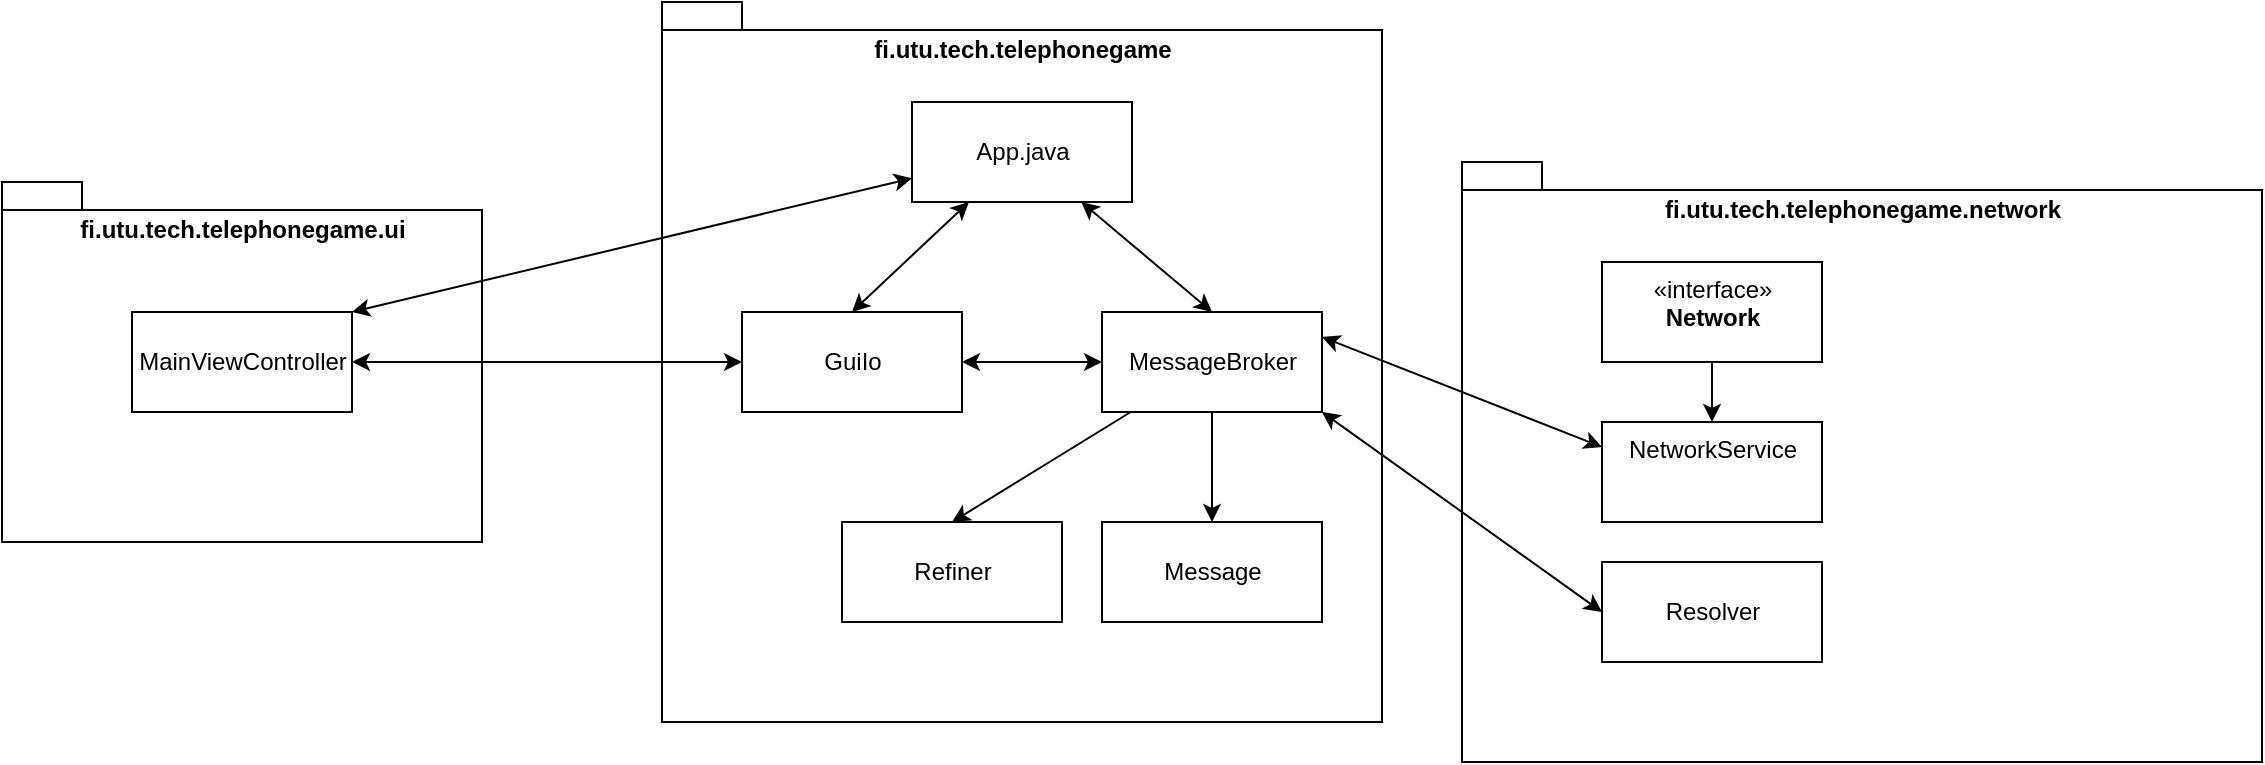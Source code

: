 <mxfile version="20.3.0" type="device"><diagram id="eBvlTUymijrkOtgJiBfh" name="Page-1"><mxGraphModel dx="1422" dy="873" grid="1" gridSize="10" guides="1" tooltips="1" connect="1" arrows="1" fold="1" page="1" pageScale="1" pageWidth="900" pageHeight="1600" math="0" shadow="0"><root><object label="" id="0"><mxCell/></object><mxCell id="1" parent="0"/><mxCell id="n4P9E3gi6Jpl8ptbSKU3-5" value="fi.utu.tech.telephonegame" style="shape=folder;fontStyle=1;spacingTop=10;tabWidth=40;tabHeight=14;tabPosition=left;html=1;verticalAlign=top;" parent="1" vertex="1"><mxGeometry x="430" y="140" width="360" height="360" as="geometry"/></mxCell><mxCell id="n4P9E3gi6Jpl8ptbSKU3-1" value="fi.utu.tech.telephonegame.network" style="shape=folder;fontStyle=1;spacingTop=10;tabWidth=40;tabHeight=14;tabPosition=left;html=1;verticalAlign=top;" parent="1" vertex="1"><mxGeometry x="830" y="220" width="400" height="300" as="geometry"/></mxCell><mxCell id="n4P9E3gi6Jpl8ptbSKU3-2" value="fi.utu.tech.telephonegame.ui" style="shape=folder;fontStyle=1;spacingTop=10;tabWidth=40;tabHeight=14;tabPosition=left;html=1;verticalAlign=top;" parent="1" vertex="1"><mxGeometry x="100" y="230" width="240" height="180" as="geometry"/></mxCell><mxCell id="n4P9E3gi6Jpl8ptbSKU3-16" style="rounded=0;orthogonalLoop=1;jettySize=auto;html=1;entryX=1;entryY=0;entryDx=0;entryDy=0;startArrow=classic;startFill=1;endArrow=classic;endFill=1;" parent="1" source="n4P9E3gi6Jpl8ptbSKU3-3" target="n4P9E3gi6Jpl8ptbSKU3-4" edge="1"><mxGeometry relative="1" as="geometry"/></mxCell><mxCell id="n4P9E3gi6Jpl8ptbSKU3-17" style="edgeStyle=none;rounded=0;orthogonalLoop=1;jettySize=auto;html=1;entryX=0.5;entryY=0;entryDx=0;entryDy=0;startArrow=classic;startFill=1;endArrow=classic;endFill=1;" parent="1" source="n4P9E3gi6Jpl8ptbSKU3-3" target="n4P9E3gi6Jpl8ptbSKU3-9" edge="1"><mxGeometry relative="1" as="geometry"/></mxCell><mxCell id="n4P9E3gi6Jpl8ptbSKU3-18" style="edgeStyle=none;rounded=0;orthogonalLoop=1;jettySize=auto;html=1;entryX=0.5;entryY=0;entryDx=0;entryDy=0;startArrow=classic;startFill=1;endArrow=classic;endFill=1;" parent="1" source="n4P9E3gi6Jpl8ptbSKU3-3" target="n4P9E3gi6Jpl8ptbSKU3-12" edge="1"><mxGeometry relative="1" as="geometry"/></mxCell><mxCell id="n4P9E3gi6Jpl8ptbSKU3-3" value="App.java" style="html=1;" parent="1" vertex="1"><mxGeometry x="555" y="190" width="110" height="50" as="geometry"/></mxCell><mxCell id="n4P9E3gi6Jpl8ptbSKU3-15" style="edgeStyle=orthogonalEdgeStyle;rounded=0;orthogonalLoop=1;jettySize=auto;html=1;entryX=0;entryY=0.5;entryDx=0;entryDy=0;endArrow=classic;endFill=1;startArrow=classic;startFill=1;" parent="1" source="n4P9E3gi6Jpl8ptbSKU3-4" target="n4P9E3gi6Jpl8ptbSKU3-9" edge="1"><mxGeometry relative="1" as="geometry"/></mxCell><mxCell id="n4P9E3gi6Jpl8ptbSKU3-4" value="MainViewController" style="html=1;" parent="1" vertex="1"><mxGeometry x="165" y="295" width="110" height="50" as="geometry"/></mxCell><mxCell id="n4P9E3gi6Jpl8ptbSKU3-24" style="edgeStyle=none;rounded=0;orthogonalLoop=1;jettySize=auto;html=1;entryX=0.5;entryY=0;entryDx=0;entryDy=0;startArrow=none;startFill=0;endArrow=classic;endFill=1;" parent="1" source="n4P9E3gi6Jpl8ptbSKU3-6" target="n4P9E3gi6Jpl8ptbSKU3-7" edge="1"><mxGeometry relative="1" as="geometry"/></mxCell><mxCell id="n4P9E3gi6Jpl8ptbSKU3-6" value="«interface»&lt;br&gt;&lt;b&gt;Network&lt;/b&gt;" style="html=1;verticalAlign=top;" parent="1" vertex="1"><mxGeometry x="900" y="270" width="110" height="50" as="geometry"/></mxCell><mxCell id="n4P9E3gi6Jpl8ptbSKU3-7" value="NetworkService" style="html=1;verticalAlign=top;" parent="1" vertex="1"><mxGeometry x="900" y="350" width="110" height="50" as="geometry"/></mxCell><mxCell id="n4P9E3gi6Jpl8ptbSKU3-9" value="GuiIo" style="html=1;verticalAlign=middle;" parent="1" vertex="1"><mxGeometry x="470" y="295" width="110" height="50" as="geometry"/></mxCell><mxCell id="n4P9E3gi6Jpl8ptbSKU3-10" value="Message" style="html=1;verticalAlign=middle;" parent="1" vertex="1"><mxGeometry x="650" y="400" width="110" height="50" as="geometry"/></mxCell><mxCell id="n4P9E3gi6Jpl8ptbSKU3-11" value="Refiner" style="html=1;verticalAlign=middle;" parent="1" vertex="1"><mxGeometry x="520" y="400" width="110" height="50" as="geometry"/></mxCell><mxCell id="n4P9E3gi6Jpl8ptbSKU3-19" style="edgeStyle=none;rounded=0;orthogonalLoop=1;jettySize=auto;html=1;entryX=1;entryY=0.5;entryDx=0;entryDy=0;startArrow=classic;startFill=1;endArrow=classic;endFill=1;" parent="1" source="n4P9E3gi6Jpl8ptbSKU3-12" target="n4P9E3gi6Jpl8ptbSKU3-9" edge="1"><mxGeometry relative="1" as="geometry"/></mxCell><mxCell id="n4P9E3gi6Jpl8ptbSKU3-20" style="edgeStyle=none;rounded=0;orthogonalLoop=1;jettySize=auto;html=1;entryX=0.5;entryY=0;entryDx=0;entryDy=0;startArrow=none;startFill=0;endArrow=classic;endFill=1;" parent="1" source="n4P9E3gi6Jpl8ptbSKU3-12" target="n4P9E3gi6Jpl8ptbSKU3-11" edge="1"><mxGeometry relative="1" as="geometry"/></mxCell><mxCell id="n4P9E3gi6Jpl8ptbSKU3-21" style="edgeStyle=none;rounded=0;orthogonalLoop=1;jettySize=auto;html=1;startArrow=none;startFill=0;endArrow=classic;endFill=1;" parent="1" source="n4P9E3gi6Jpl8ptbSKU3-12" target="n4P9E3gi6Jpl8ptbSKU3-10" edge="1"><mxGeometry relative="1" as="geometry"/></mxCell><mxCell id="n4P9E3gi6Jpl8ptbSKU3-22" style="edgeStyle=none;rounded=0;orthogonalLoop=1;jettySize=auto;html=1;entryX=0;entryY=0.5;entryDx=0;entryDy=0;startArrow=classic;startFill=1;endArrow=classic;endFill=1;exitX=1;exitY=1;exitDx=0;exitDy=0;" parent="1" source="n4P9E3gi6Jpl8ptbSKU3-12" target="7hY7Ss2HDLEpB6FfwKKA-6" edge="1"><mxGeometry relative="1" as="geometry"/></mxCell><mxCell id="n4P9E3gi6Jpl8ptbSKU3-12" value="MessageBroker" style="html=1;verticalAlign=middle;" parent="1" vertex="1"><mxGeometry x="650" y="295" width="110" height="50" as="geometry"/></mxCell><mxCell id="7hY7Ss2HDLEpB6FfwKKA-6" value="Resolver" style="html=1;" parent="1" vertex="1"><mxGeometry x="900" y="420" width="110" height="50" as="geometry"/></mxCell><mxCell id="RmmEsqCR38Px_5j4ZhCY-1" style="edgeStyle=none;rounded=0;orthogonalLoop=1;jettySize=auto;html=1;startArrow=classic;startFill=1;endArrow=classic;endFill=1;exitX=1;exitY=0.25;exitDx=0;exitDy=0;entryX=0;entryY=0.25;entryDx=0;entryDy=0;" edge="1" parent="1" source="n4P9E3gi6Jpl8ptbSKU3-12" target="n4P9E3gi6Jpl8ptbSKU3-7"><mxGeometry relative="1" as="geometry"><mxPoint x="770" y="345.513" as="sourcePoint"/><mxPoint x="910" y="385" as="targetPoint"/></mxGeometry></mxCell></root></mxGraphModel></diagram></mxfile>